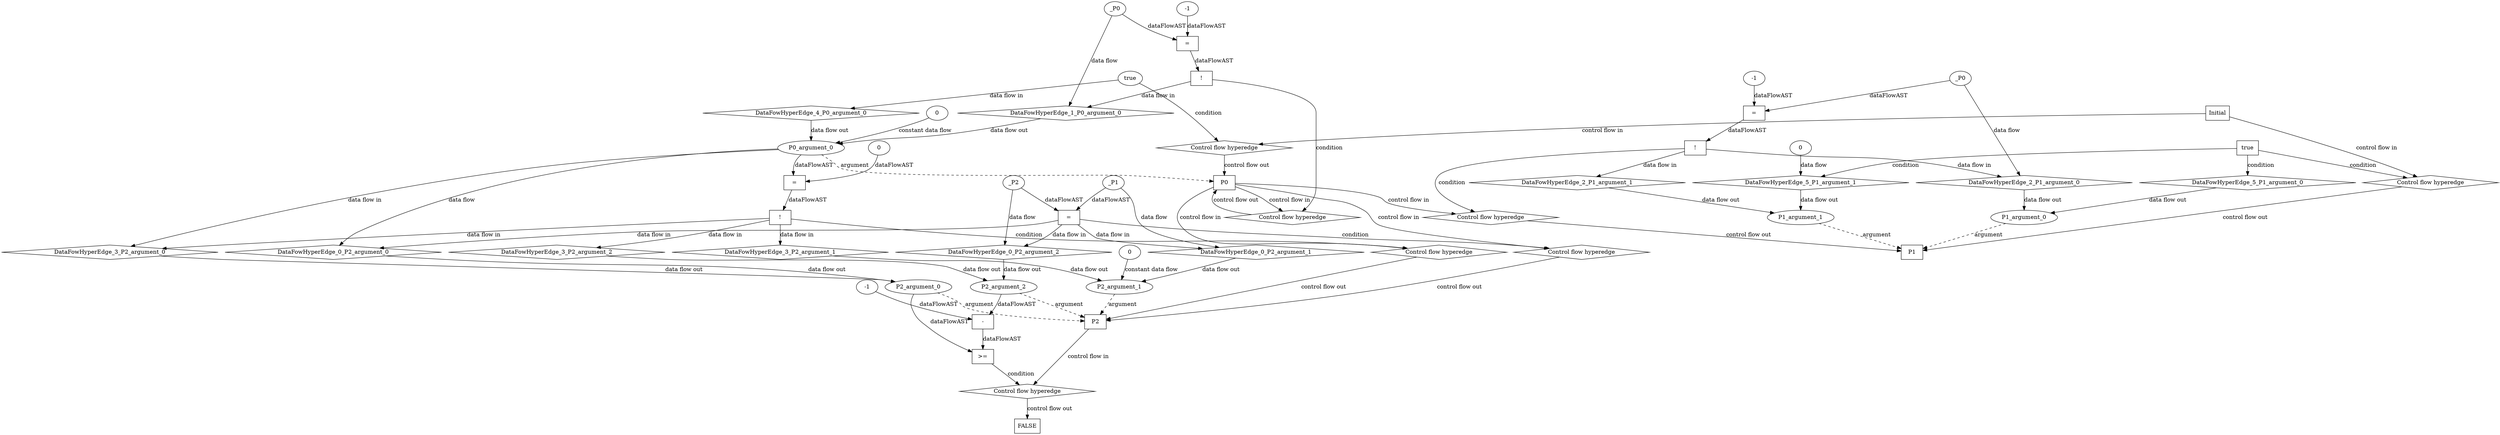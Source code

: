 digraph dag {
"P0" [label="P0" nodeName="P0" class=cfn  shape="rect"];
"P1" [label="P1" nodeName="P1" class=cfn  shape="rect"];
"P2" [label="P2" nodeName="P2" class=cfn  shape="rect"];
FALSE [label="FALSE" nodeName=FALSE class=cfn  shape="rect"];
Initial [label="Initial" nodeName=Initial class=cfn  shape="rect"];
ControlFowHyperEdge_0 [label="Control flow hyperedge" nodeName=ControlFowHyperEdge_0 class=controlFlowHyperEdge shape="diamond"];
"P0" -> ControlFowHyperEdge_0 [label="control flow in"]
ControlFowHyperEdge_0 -> "P2" [label="control flow out"]
ControlFowHyperEdge_1 [label="Control flow hyperedge" nodeName=ControlFowHyperEdge_1 class=controlFlowHyperEdge shape="diamond"];
"P0" -> ControlFowHyperEdge_1 [label="control flow in"]
ControlFowHyperEdge_1 -> "P0" [label="control flow out"]
ControlFowHyperEdge_2 [label="Control flow hyperedge" nodeName=ControlFowHyperEdge_2 class=controlFlowHyperEdge shape="diamond"];
"P0" -> ControlFowHyperEdge_2 [label="control flow in"]
ControlFowHyperEdge_2 -> "P1" [label="control flow out"]
ControlFowHyperEdge_3 [label="Control flow hyperedge" nodeName=ControlFowHyperEdge_3 class=controlFlowHyperEdge shape="diamond"];
"P0" -> ControlFowHyperEdge_3 [label="control flow in"]
ControlFowHyperEdge_3 -> "P2" [label="control flow out"]
ControlFowHyperEdge_4 [label="Control flow hyperedge" nodeName=ControlFowHyperEdge_4 class=controlFlowHyperEdge shape="diamond"];
"Initial" -> ControlFowHyperEdge_4 [label="control flow in"]
ControlFowHyperEdge_4 -> "P0" [label="control flow out"]
ControlFowHyperEdge_5 [label="Control flow hyperedge" nodeName=ControlFowHyperEdge_5 class=controlFlowHyperEdge shape="diamond"];
"Initial" -> ControlFowHyperEdge_5 [label="control flow in"]
ControlFowHyperEdge_5 -> "P1" [label="control flow out"]
ControlFowHyperEdge_6 [label="Control flow hyperedge" nodeName=ControlFowHyperEdge_6 class=controlFlowHyperEdge shape="diamond"];
"P2" -> ControlFowHyperEdge_6 [label="control flow in"]
ControlFowHyperEdge_6 -> "FALSE" [label="control flow out"]
"P2_argument_0" [label="P2_argument_0" nodeName=argument0 class=argument  head="P2" shape="oval"];
"P2_argument_0" -> "P2"[label="argument" style="dashed"]
"P2_argument_1" [label="P2_argument_1" nodeName=argument1 class=argument  head="P2" shape="oval"];
"P2_argument_1" -> "P2"[label="argument" style="dashed"]
"P2_argument_2" [label="P2_argument_2" nodeName=argument2 class=argument  head="P2" shape="oval"];
"P2_argument_2" -> "P2"[label="argument" style="dashed"]
"P0_argument_0" [label="P0_argument_0" nodeName=argument0 class=argument  head="P0" shape="oval"];
"P0_argument_0" -> "P0"[label="argument" style="dashed"]
"P1_argument_0" [label="P1_argument_0" nodeName=argument0 class=argument  head="P1" shape="oval"];
"P1_argument_0" -> "P1"[label="argument" style="dashed"]
"P1_argument_1" [label="P1_argument_1" nodeName=argument1 class=argument  head="P1" shape="oval"];
"P1_argument_1" -> "P1"[label="argument" style="dashed"]

"xxxP2___P0_0xxxguard_0_node_0" [label="=" nodeName="xxxP2___P0_0xxxguard_0_node_0" class=Operator  shape="rect"];
"xxxP2___P0_0xxxdataFlow2_node_0" -> "xxxP2___P0_0xxxguard_0_node_0"[label="dataFlowAST"]
"xxxP2___P0_0xxxdataFlow1_node_0" -> "xxxP2___P0_0xxxguard_0_node_0"[label="dataFlowAST"]

"xxxP2___P0_0xxxguard_0_node_0" -> "ControlFowHyperEdge_0" [label="condition"];

"P0_argument_0" -> "DataFowHyperEdge_0_P2_argument_0" [label="data flow"];
"xxxP2___P0_0xxxdataFlow1_node_0" [label="_P1" nodeName="xxxP2___P0_0xxxdataFlow1_node_0" class=Constant ];

"xxxP2___P0_0xxxdataFlow1_node_0" -> "DataFowHyperEdge_0_P2_argument_1" [label="data flow"];
"xxxP2___P0_0xxxdataFlow2_node_0" [label="_P2" nodeName="xxxP2___P0_0xxxdataFlow2_node_0" class=Constant ];

"xxxP2___P0_0xxxdataFlow2_node_0" -> "DataFowHyperEdge_0_P2_argument_2" [label="data flow"];
"xxxP0___P0_1xxxguard_0_node_0" [label="!" nodeName="xxxP0___P0_1xxxguard_0_node_0" class=Operator shape="rect"];
"xxxP0___P0_1xxxguard_0_node_1" [label="=" nodeName="xxxP0___P0_1xxxguard_0_node_1" class=Operator  shape="rect"];
"xxxP0___P0_1xxxguard_0_node_3" [label="-1" nodeName="xxxP0___P0_1xxxguard_0_node_3" class=Literal ];
"xxxP0___P0_1xxxguard_0_node_1" -> "xxxP0___P0_1xxxguard_0_node_0"[label="dataFlowAST"]
"xxxP0___P0_1xxxdataFlow_0_node_0" -> "xxxP0___P0_1xxxguard_0_node_1"[label="dataFlowAST"]
"xxxP0___P0_1xxxguard_0_node_3" -> "xxxP0___P0_1xxxguard_0_node_1"[label="dataFlowAST"]

"xxxP0___P0_1xxxguard_0_node_0" -> "ControlFowHyperEdge_1" [label="condition"];
"xxxP0___P0_1xxxdataFlow_0_node_0" [label="_P0" nodeName="xxxP0___P0_1xxxdataFlow_0_node_0" class=Constant ];

"xxxP0___P0_1xxxdataFlow_0_node_0" -> "DataFowHyperEdge_1_P0_argument_0" [label="data flow"];
"xxxP1___P0_2xxxguard_0_node_0" [label="!" nodeName="xxxP1___P0_2xxxguard_0_node_0" class=Operator shape="rect"];
"xxxP1___P0_2xxxguard_0_node_1" [label="=" nodeName="xxxP1___P0_2xxxguard_0_node_1" class=Operator  shape="rect"];
"xxxP1___P0_2xxxguard_0_node_3" [label="-1" nodeName="xxxP1___P0_2xxxguard_0_node_3" class=Literal ];
"xxxP1___P0_2xxxguard_0_node_1" -> "xxxP1___P0_2xxxguard_0_node_0"[label="dataFlowAST"]
"xxxP1___P0_2xxxdataFlow_0_node_0" -> "xxxP1___P0_2xxxguard_0_node_1"[label="dataFlowAST"]
"xxxP1___P0_2xxxguard_0_node_3" -> "xxxP1___P0_2xxxguard_0_node_1"[label="dataFlowAST"]

"xxxP1___P0_2xxxguard_0_node_0" -> "ControlFowHyperEdge_2" [label="condition"];
"xxxP1___P0_2xxxdataFlow_0_node_0" [label="_P0" nodeName="xxxP1___P0_2xxxdataFlow_0_node_0" class=Constant ];

"xxxP1___P0_2xxxdataFlow_0_node_0" -> "DataFowHyperEdge_2_P1_argument_0" [label="data flow"];
"xxxP2___P0_3xxxguard_0_node_0" [label="!" nodeName="xxxP2___P0_3xxxguard_0_node_0" class=Operator shape="rect"];
"xxxP2___P0_3xxxguard_0_node_1" [label="=" nodeName="xxxP2___P0_3xxxguard_0_node_1" class=Operator  shape="rect"];
"xxxP2___P0_3xxxguard_0_node_3" [label="0" nodeName="xxxP2___P0_3xxxguard_0_node_3" class=Literal ];
"xxxP2___P0_3xxxguard_0_node_1" -> "xxxP2___P0_3xxxguard_0_node_0"[label="dataFlowAST"]
"P0_argument_0" -> "xxxP2___P0_3xxxguard_0_node_1"[label="dataFlowAST"]
"xxxP2___P0_3xxxguard_0_node_3" -> "xxxP2___P0_3xxxguard_0_node_1"[label="dataFlowAST"]

"xxxP2___P0_3xxxguard_0_node_0" -> "ControlFowHyperEdge_3" [label="condition"];
"xxxP0___Initial_4xxxguard_0_node_0" [label="true" nodeName="xxxP0___Initial_4xxxguard_0_node_0" class=BoolValue ];

"xxxP0___Initial_4xxxguard_0_node_0" -> "ControlFowHyperEdge_4" [label="condition"];
"true_5" [label="true" nodeName="true_5" class=true shape="rect"];
"true_5" -> "ControlFowHyperEdge_5" [label="condition"];
"xxxP1___Initial_5xxxdataFlow_0_node_0" [label="0" nodeName="xxxP1___Initial_5xxxdataFlow_0_node_0" class=Literal ];

"xxxP1___Initial_5xxxdataFlow_0_node_0" -> "DataFowHyperEdge_5_P1_argument_1" [label="data flow"];
"xxxFALSE___P2_6xxxguard_0_node_0" [label=">=" nodeName="xxxFALSE___P2_6xxxguard_0_node_0" class=Operator  shape="rect"];
"xxxFALSE___P2_6xxxguard_0_node_2" [label="-" nodeName="xxxFALSE___P2_6xxxguard_0_node_2" class= Operator shape="rect"];
"xxxFALSE___P2_6xxxguard_0_node_4" [label="-1" nodeName="xxxFALSE___P2_6xxxguard_0_node_4" class=Literal ];
"P2_argument_0" -> "xxxFALSE___P2_6xxxguard_0_node_0"[label="dataFlowAST"]
"xxxFALSE___P2_6xxxguard_0_node_2" -> "xxxFALSE___P2_6xxxguard_0_node_0"[label="dataFlowAST"]
"P2_argument_2" -> "xxxFALSE___P2_6xxxguard_0_node_2"[label="dataFlowAST"]
"xxxFALSE___P2_6xxxguard_0_node_4" -> "xxxFALSE___P2_6xxxguard_0_node_2"[label="dataFlowAST"]

"xxxFALSE___P2_6xxxguard_0_node_0" -> "ControlFowHyperEdge_6" [label="condition"];
"DataFowHyperEdge_0_P2_argument_0" [label="DataFowHyperEdge_0_P2_argument_0" nodeName="DataFowHyperEdge_0_P2_argument_0" class=DataFlowHyperedge shape="diamond"];
"DataFowHyperEdge_0_P2_argument_0" -> "P2_argument_0"[label="data flow out"]
"xxxP2___P0_0xxxguard_0_node_0" -> "DataFowHyperEdge_0_P2_argument_0"[label="data flow in"]
"DataFowHyperEdge_0_P2_argument_1" [label="DataFowHyperEdge_0_P2_argument_1" nodeName="DataFowHyperEdge_0_P2_argument_1" class=DataFlowHyperedge shape="diamond"];
"DataFowHyperEdge_0_P2_argument_1" -> "P2_argument_1"[label="data flow out"]
"xxxP2___P0_0xxxguard_0_node_0" -> "DataFowHyperEdge_0_P2_argument_1"[label="data flow in"]
"DataFowHyperEdge_0_P2_argument_2" [label="DataFowHyperEdge_0_P2_argument_2" nodeName="DataFowHyperEdge_0_P2_argument_2" class=DataFlowHyperedge shape="diamond"];
"DataFowHyperEdge_0_P2_argument_2" -> "P2_argument_2"[label="data flow out"]
"xxxP2___P0_0xxxguard_0_node_0" -> "DataFowHyperEdge_0_P2_argument_2"[label="data flow in"]
"DataFowHyperEdge_1_P0_argument_0" [label="DataFowHyperEdge_1_P0_argument_0" nodeName="DataFowHyperEdge_1_P0_argument_0" class=DataFlowHyperedge shape="diamond"];
"DataFowHyperEdge_1_P0_argument_0" -> "P0_argument_0"[label="data flow out"]
"xxxP0___P0_1xxxguard_0_node_0" -> "DataFowHyperEdge_1_P0_argument_0"[label="data flow in"]
"DataFowHyperEdge_2_P1_argument_0" [label="DataFowHyperEdge_2_P1_argument_0" nodeName="DataFowHyperEdge_2_P1_argument_0" class=DataFlowHyperedge shape="diamond"];
"DataFowHyperEdge_2_P1_argument_0" -> "P1_argument_0"[label="data flow out"]
"xxxP1___P0_2xxxguard_0_node_0" -> "DataFowHyperEdge_2_P1_argument_0"[label="data flow in"]
"DataFowHyperEdge_2_P1_argument_1" [label="DataFowHyperEdge_2_P1_argument_1" nodeName="DataFowHyperEdge_2_P1_argument_1" class=DataFlowHyperedge shape="diamond"];
"DataFowHyperEdge_2_P1_argument_1" -> "P1_argument_1"[label="data flow out"]
"xxxP1___P0_2xxxguard_0_node_0" -> "DataFowHyperEdge_2_P1_argument_1"[label="data flow in"]
"DataFowHyperEdge_3_P2_argument_0" [label="DataFowHyperEdge_3_P2_argument_0" nodeName="DataFowHyperEdge_3_P2_argument_0" class=DataFlowHyperedge shape="diamond"];
"DataFowHyperEdge_3_P2_argument_0" -> "P2_argument_0"[label="data flow out"]
"xxxP2___P0_3xxxguard_0_node_0" -> "DataFowHyperEdge_3_P2_argument_0"[label="data flow in"]
"DataFowHyperEdge_3_P2_argument_1" [label="DataFowHyperEdge_3_P2_argument_1" nodeName="DataFowHyperEdge_3_P2_argument_1" class=DataFlowHyperedge shape="diamond"];
"DataFowHyperEdge_3_P2_argument_1" -> "P2_argument_1"[label="data flow out"]
"xxxP2___P0_3xxxguard_0_node_0" -> "DataFowHyperEdge_3_P2_argument_1"[label="data flow in"]
"DataFowHyperEdge_3_P2_argument_2" [label="DataFowHyperEdge_3_P2_argument_2" nodeName="DataFowHyperEdge_3_P2_argument_2" class=DataFlowHyperedge shape="diamond"];
"DataFowHyperEdge_3_P2_argument_2" -> "P2_argument_2"[label="data flow out"]
"xxxP2___P0_3xxxguard_0_node_0" -> "DataFowHyperEdge_3_P2_argument_2"[label="data flow in"]
"DataFowHyperEdge_4_P0_argument_0" [label="DataFowHyperEdge_4_P0_argument_0" nodeName="DataFowHyperEdge_4_P0_argument_0" class=DataFlowHyperedge shape="diamond"];
"DataFowHyperEdge_4_P0_argument_0" -> "P0_argument_0"[label="data flow out"]
"xxxP0___Initial_4xxxguard_0_node_0" -> "DataFowHyperEdge_4_P0_argument_0"[label="data flow in"]
"DataFowHyperEdge_5_P1_argument_0" [label="DataFowHyperEdge_5_P1_argument_0" nodeName="DataFowHyperEdge_5_P1_argument_0" class=DataFlowHyperedge shape="diamond"];
"DataFowHyperEdge_5_P1_argument_0" -> "P1_argument_0"[label="data flow out"]
"true_5" -> "DataFowHyperEdge_5_P1_argument_0" [label="condition"];
"DataFowHyperEdge_5_P1_argument_1" [label="DataFowHyperEdge_5_P1_argument_1" nodeName="DataFowHyperEdge_5_P1_argument_1" class=DataFlowHyperedge shape="diamond"];
"DataFowHyperEdge_5_P1_argument_1" -> "P1_argument_1"[label="data flow out"]
"true_5" -> "DataFowHyperEdge_5_P1_argument_1" [label="condition"];
"xxxP2___P0_0xxxP0_argument_0_constant_0" [label="0" nodeName="xxxP2___P0_0xxxP0_argument_0_constant_0" class=Constant];
"xxxP2___P0_0xxxP0_argument_0_constant_0" -> "P0_argument_0" [label="constant data flow"];
"xxxFALSE___P2_6xxxP2_argument_1_constant_0" [label="0" nodeName="xxxFALSE___P2_6xxxP2_argument_1_constant_0" class=Constant];
"xxxFALSE___P2_6xxxP2_argument_1_constant_0" -> "P2_argument_1" [label="constant data flow"];
"P0_argument_0" -> "DataFowHyperEdge_3_P2_argument_0"[label="data flow in"]




}
